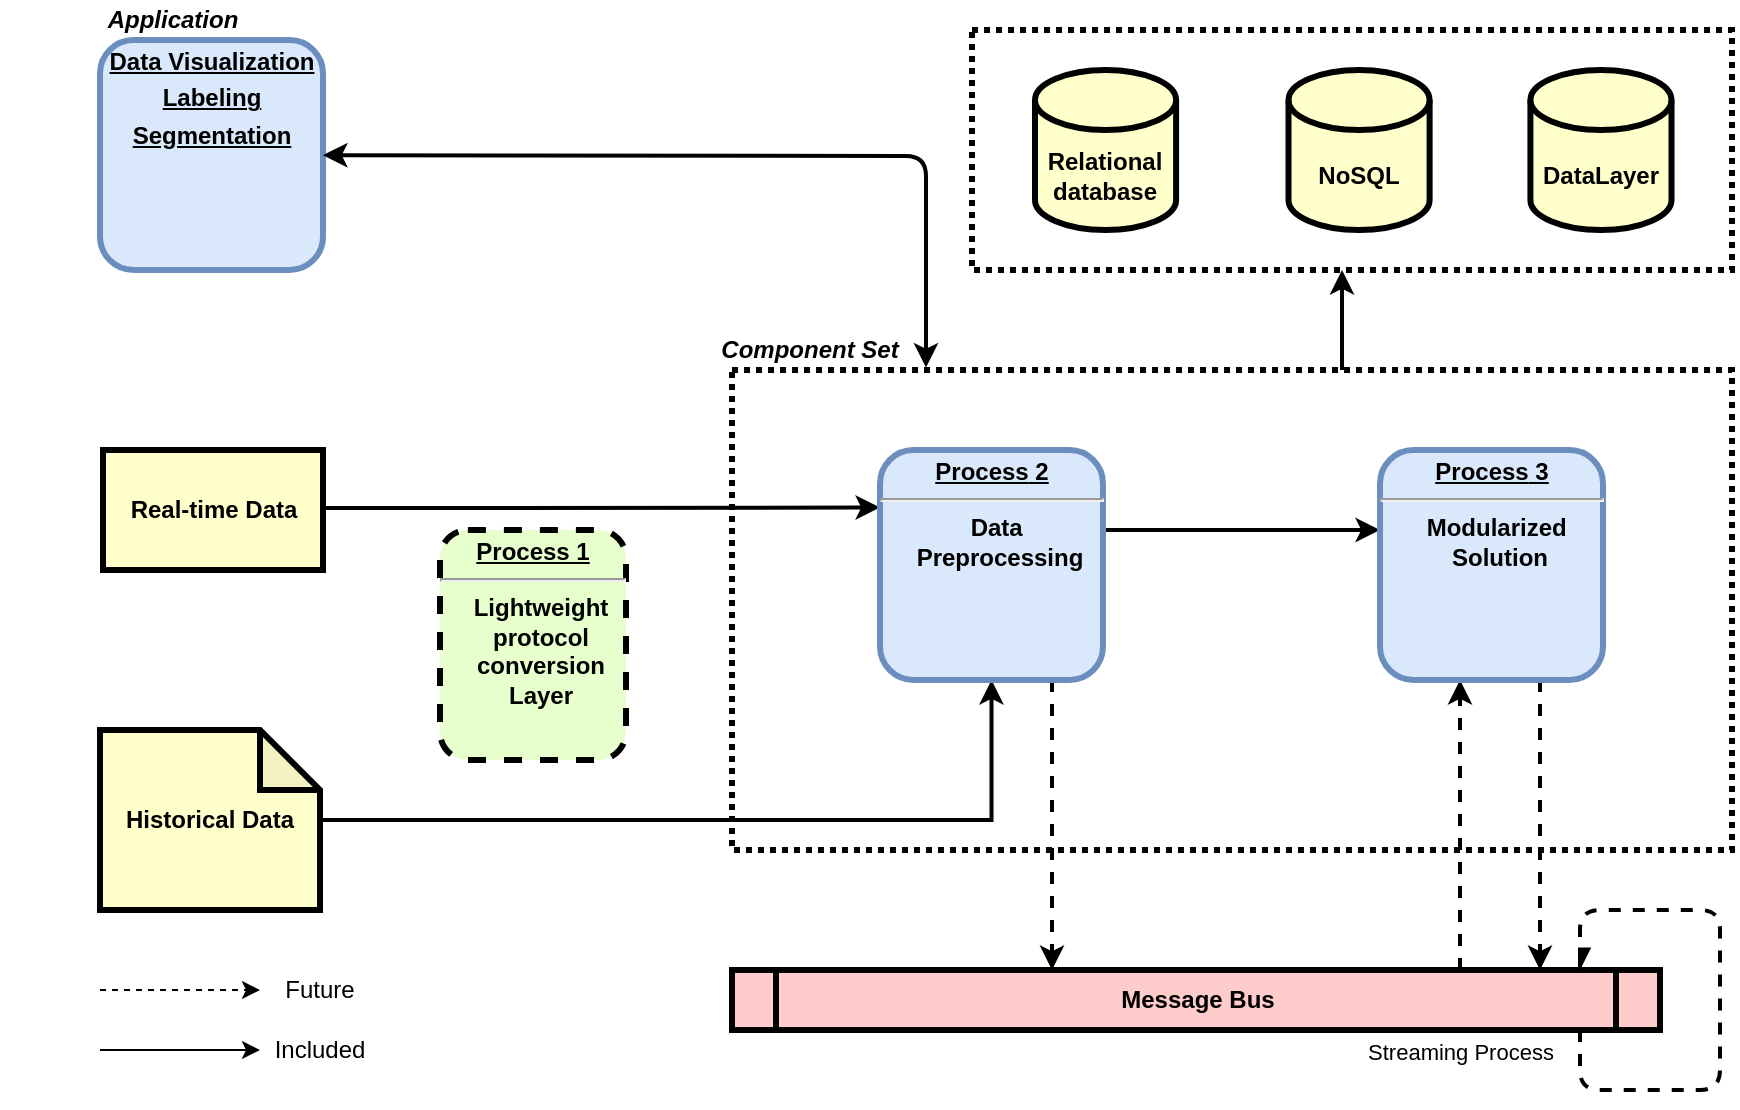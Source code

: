 <mxfile version="13.10.1" type="github">
  <diagram name="Page-1" id="c7558073-3199-34d8-9f00-42111426c3f3">
    <mxGraphModel dx="2248" dy="794" grid="1" gridSize="10" guides="1" tooltips="1" connect="1" arrows="1" fold="1" page="1" pageScale="1" pageWidth="826" pageHeight="1169" background="#ffffff" math="0" shadow="0">
      <root>
        <mxCell id="0" />
        <mxCell id="1" parent="0" />
        <mxCell id="O2RnvBktUuLIlnC_2o6k-5" style="edgeStyle=orthogonalEdgeStyle;rounded=1;sketch=0;jumpStyle=arc;orthogonalLoop=1;jettySize=auto;html=1;entryX=0.75;entryY=1;entryDx=0;entryDy=0;strokeWidth=2;exitX=0.81;exitY=0;exitDx=0;exitDy=0;exitPerimeter=0;" parent="1" edge="1">
          <mxGeometry relative="1" as="geometry">
            <mxPoint x="631" y="250" as="sourcePoint" />
            <mxPoint x="631" y="200" as="targetPoint" />
          </mxGeometry>
        </mxCell>
        <mxCell id="1v4hyU_0CHuTicEXj352-107" value="" style="rounded=0;whiteSpace=wrap;html=1;strokeWidth=3;dashed=1;gradientColor=#ffffff;dashPattern=1 1;" parent="1" vertex="1">
          <mxGeometry x="326" y="250" width="500" height="240" as="geometry" />
        </mxCell>
        <mxCell id="Ltf2Wpf82Mm3ao5a9Bto-3" style="edgeStyle=orthogonalEdgeStyle;rounded=0;orthogonalLoop=1;jettySize=auto;html=1;strokeWidth=2;entryX=0;entryY=0.25;entryDx=0;entryDy=0;" edge="1" parent="1" source="1v4hyU_0CHuTicEXj352-96" target="1v4hyU_0CHuTicEXj352-101">
          <mxGeometry relative="1" as="geometry">
            <Array as="points">
              <mxPoint x="200" y="319" />
              <mxPoint x="200" y="319" />
            </Array>
          </mxGeometry>
        </mxCell>
        <mxCell id="1v4hyU_0CHuTicEXj352-96" value="Real-time Data" style="whiteSpace=wrap;align=center;verticalAlign=middle;fontStyle=1;strokeWidth=3;fillColor=#FFFFCC" parent="1" vertex="1">
          <mxGeometry x="11.5" y="290" width="110" height="60" as="geometry" />
        </mxCell>
        <mxCell id="1v4hyU_0CHuTicEXj352-98" value="&lt;p style=&quot;margin: 0px ; margin-top: 4px ; text-align: center ; text-decoration: underline&quot;&gt;&lt;strong&gt;Process 1&lt;br&gt;&lt;/strong&gt;&lt;/p&gt;&lt;hr&gt;&lt;p style=&quot;margin: 0px ; margin-left: 8px&quot;&gt;Lightweight&lt;/p&gt;&lt;p style=&quot;margin: 0px ; margin-left: 8px&quot;&gt;protocol&lt;/p&gt;&lt;p style=&quot;margin: 0px ; margin-left: 8px&quot;&gt;conversion&lt;/p&gt;&lt;p style=&quot;margin: 0px ; margin-left: 8px&quot;&gt;Layer&lt;/p&gt;&lt;p style=&quot;margin: 0px ; margin-left: 8px&quot;&gt;&lt;br&gt;&lt;/p&gt;" style="verticalAlign=middle;align=center;overflow=fill;fontSize=12;fontFamily=Helvetica;html=1;rounded=1;fontStyle=1;strokeWidth=3;fillColor=#E6FFCC;dashed=1;" parent="1" vertex="1">
          <mxGeometry x="180" y="330" width="93" height="115" as="geometry" />
        </mxCell>
        <mxCell id="1v4hyU_0CHuTicEXj352-115" style="edgeStyle=orthogonalEdgeStyle;rounded=1;orthogonalLoop=1;jettySize=auto;html=1;dashed=1;strokeWidth=2;" parent="1" source="1v4hyU_0CHuTicEXj352-100" target="1v4hyU_0CHuTicEXj352-114" edge="1">
          <mxGeometry relative="1" as="geometry">
            <Array as="points">
              <mxPoint x="690" y="450" />
              <mxPoint x="690" y="450" />
            </Array>
          </mxGeometry>
        </mxCell>
        <mxCell id="1v4hyU_0CHuTicEXj352-100" value="Message Bus" style="shape=process;whiteSpace=wrap;align=center;verticalAlign=middle;size=0.048;fontStyle=1;strokeWidth=3;fillColor=#FFCCCC;" parent="1" vertex="1">
          <mxGeometry x="326" y="550" width="464" height="30" as="geometry" />
        </mxCell>
        <mxCell id="Ltf2Wpf82Mm3ao5a9Bto-4" style="edgeStyle=orthogonalEdgeStyle;rounded=0;orthogonalLoop=1;jettySize=auto;html=1;strokeWidth=2;" edge="1" parent="1" source="1v4hyU_0CHuTicEXj352-105" target="1v4hyU_0CHuTicEXj352-101">
          <mxGeometry relative="1" as="geometry" />
        </mxCell>
        <mxCell id="1v4hyU_0CHuTicEXj352-105" value="&lt;b&gt;Historical Data&lt;/b&gt;" style="shape=note;whiteSpace=wrap;html=1;backgroundOutline=1;darkOpacity=0.05;strokeWidth=3;fillColor=#FFFFCC;" parent="1" vertex="1">
          <mxGeometry x="10" y="430" width="110" height="90" as="geometry" />
        </mxCell>
        <mxCell id="1v4hyU_0CHuTicEXj352-113" style="edgeStyle=orthogonalEdgeStyle;rounded=1;orthogonalLoop=1;jettySize=auto;html=1;strokeWidth=2;dashed=1;" parent="1" source="1v4hyU_0CHuTicEXj352-101" target="1v4hyU_0CHuTicEXj352-100" edge="1">
          <mxGeometry relative="1" as="geometry">
            <Array as="points">
              <mxPoint x="486" y="440" />
              <mxPoint x="486" y="440" />
            </Array>
          </mxGeometry>
        </mxCell>
        <mxCell id="1v4hyU_0CHuTicEXj352-116" style="edgeStyle=orthogonalEdgeStyle;rounded=1;orthogonalLoop=1;jettySize=auto;html=1;strokeWidth=2;" parent="1" source="1v4hyU_0CHuTicEXj352-101" target="1v4hyU_0CHuTicEXj352-114" edge="1">
          <mxGeometry relative="1" as="geometry">
            <Array as="points">
              <mxPoint x="630" y="330" />
              <mxPoint x="630" y="330" />
            </Array>
          </mxGeometry>
        </mxCell>
        <mxCell id="1v4hyU_0CHuTicEXj352-101" value="&lt;p style=&quot;margin: 0px ; margin-top: 4px ; text-align: center ; text-decoration: underline&quot;&gt;&lt;strong&gt;&lt;strong&gt;Process&lt;/strong&gt; 2&lt;br&gt;&lt;/strong&gt;&lt;/p&gt;&lt;hr&gt;&lt;p style=&quot;margin: 0px ; margin-left: 8px&quot;&gt;Data&amp;nbsp;&lt;/p&gt;&lt;p style=&quot;margin: 0px ; margin-left: 8px&quot;&gt;Preprocessing&lt;/p&gt;" style="verticalAlign=middle;align=center;overflow=fill;fontSize=12;fontFamily=Helvetica;html=1;rounded=1;fontStyle=1;strokeWidth=3;fillColor=#dae8fc;strokeColor=#6c8ebf;" parent="1" vertex="1">
          <mxGeometry x="400" y="290" width="111.5" height="115" as="geometry" />
        </mxCell>
        <mxCell id="1v4hyU_0CHuTicEXj352-117" style="edgeStyle=orthogonalEdgeStyle;rounded=1;orthogonalLoop=1;jettySize=auto;html=1;strokeWidth=2;dashed=1;" parent="1" source="1v4hyU_0CHuTicEXj352-114" target="1v4hyU_0CHuTicEXj352-100" edge="1">
          <mxGeometry relative="1" as="geometry">
            <mxPoint x="670" y="560" as="targetPoint" />
            <Array as="points">
              <mxPoint x="730" y="460" />
              <mxPoint x="730" y="460" />
            </Array>
          </mxGeometry>
        </mxCell>
        <mxCell id="1v4hyU_0CHuTicEXj352-114" value="&lt;p style=&quot;margin: 0px ; margin-top: 4px ; text-align: center ; text-decoration: underline&quot;&gt;&lt;strong&gt;&lt;strong&gt;Process&lt;/strong&gt; 3&lt;br&gt;&lt;/strong&gt;&lt;/p&gt;&lt;hr&gt;&lt;p style=&quot;margin: 0px ; margin-left: 8px&quot;&gt;Modularized&amp;nbsp;&lt;/p&gt;&lt;p style=&quot;margin: 0px ; margin-left: 8px&quot;&gt;Solution&lt;/p&gt;" style="verticalAlign=middle;align=center;overflow=fill;fontSize=12;fontFamily=Helvetica;html=1;rounded=1;fontStyle=1;strokeWidth=3;fillColor=#dae8fc;strokeColor=#6c8ebf;" parent="1" vertex="1">
          <mxGeometry x="650" y="290" width="111.5" height="115" as="geometry" />
        </mxCell>
        <mxCell id="1v4hyU_0CHuTicEXj352-123" value="" style="group;dashed=1;dashPattern=1 1;" parent="1" vertex="1" connectable="0">
          <mxGeometry x="446" y="80" width="380" height="120" as="geometry" />
        </mxCell>
        <mxCell id="1v4hyU_0CHuTicEXj352-121" value="" style="rounded=0;whiteSpace=wrap;html=1;strokeWidth=3;dashed=1;dashPattern=1 1;" parent="1v4hyU_0CHuTicEXj352-123" vertex="1">
          <mxGeometry width="380" height="120" as="geometry" />
        </mxCell>
        <mxCell id="1v4hyU_0CHuTicEXj352-106" value="&lt;b&gt;Relational database&lt;/b&gt;" style="shape=cylinder3;whiteSpace=wrap;html=1;boundedLbl=1;backgroundOutline=1;size=15;strokeWidth=3;fillColor=#FFFFCC;" parent="1v4hyU_0CHuTicEXj352-123" vertex="1">
          <mxGeometry x="31.499" y="20" width="70.557" height="80" as="geometry" />
        </mxCell>
        <mxCell id="1v4hyU_0CHuTicEXj352-111" value="&lt;b&gt;NoSQL&lt;/b&gt;" style="shape=cylinder3;whiteSpace=wrap;html=1;boundedLbl=1;backgroundOutline=1;size=15;strokeWidth=3;fillColor=#FFFFCC;" parent="1v4hyU_0CHuTicEXj352-123" vertex="1">
          <mxGeometry x="158.249" y="20" width="70.557" height="80" as="geometry" />
        </mxCell>
        <mxCell id="1v4hyU_0CHuTicEXj352-122" value="&lt;b&gt;DataLayer&lt;/b&gt;" style="shape=cylinder3;whiteSpace=wrap;html=1;boundedLbl=1;backgroundOutline=1;size=15;strokeWidth=3;fillColor=#FFFFCC;" parent="1v4hyU_0CHuTicEXj352-123" vertex="1">
          <mxGeometry x="279.204" y="20" width="70.557" height="80" as="geometry" />
        </mxCell>
        <mxCell id="1v4hyU_0CHuTicEXj352-124" value="&lt;b&gt;&lt;i&gt;Component Set&lt;/i&gt;&lt;/b&gt;" style="text;html=1;strokeColor=none;fillColor=none;align=center;verticalAlign=middle;whiteSpace=wrap;rounded=0;dashed=1;dashPattern=1 4;" parent="1" vertex="1">
          <mxGeometry x="310" y="230" width="110" height="20" as="geometry" />
        </mxCell>
        <mxCell id="1v4hyU_0CHuTicEXj352-126" value="&lt;p style=&quot;margin: 0px ; margin-top: 4px ; text-align: center ; text-decoration: underline&quot;&gt;Data Visualization&lt;/p&gt;&lt;p style=&quot;margin: 0px ; margin-top: 4px ; text-align: center ; text-decoration: underline&quot;&gt;Labeling&lt;/p&gt;&lt;p style=&quot;margin: 0px ; margin-top: 4px ; text-align: center ; text-decoration: underline&quot;&gt;Segmentation&lt;/p&gt;" style="verticalAlign=middle;align=center;overflow=fill;fontSize=12;fontFamily=Helvetica;html=1;rounded=1;fontStyle=1;strokeWidth=3;fillColor=#dae8fc;strokeColor=#6c8ebf;" parent="1" vertex="1">
          <mxGeometry x="10" y="85" width="111.5" height="115" as="geometry" />
        </mxCell>
        <mxCell id="1v4hyU_0CHuTicEXj352-129" value="&lt;b&gt;&lt;i&gt;Application&lt;/i&gt;&lt;/b&gt;" style="text;html=1;strokeColor=none;fillColor=none;align=center;verticalAlign=middle;whiteSpace=wrap;rounded=0;dashed=1;dashPattern=1 4;" parent="1" vertex="1">
          <mxGeometry x="-40" y="65" width="172.5" height="20" as="geometry" />
        </mxCell>
        <mxCell id="O2RnvBktUuLIlnC_2o6k-7" value="" style="endArrow=classic;startArrow=classic;html=1;strokeWidth=2;strokeColor=none;" parent="1" source="1v4hyU_0CHuTicEXj352-105" target="1v4hyU_0CHuTicEXj352-101" edge="1">
          <mxGeometry width="50" height="50" relative="1" as="geometry">
            <mxPoint x="430" y="430" as="sourcePoint" />
            <mxPoint x="480" y="380" as="targetPoint" />
          </mxGeometry>
        </mxCell>
        <mxCell id="O2RnvBktUuLIlnC_2o6k-10" value="" style="endArrow=classic;startArrow=classic;html=1;strokeWidth=2;entryX=0.194;entryY=-0.005;entryDx=0;entryDy=0;entryPerimeter=0;" parent="1" source="1v4hyU_0CHuTicEXj352-126" target="1v4hyU_0CHuTicEXj352-107" edge="1">
          <mxGeometry width="50" height="50" relative="1" as="geometry">
            <mxPoint x="131.5" y="192.5" as="sourcePoint" />
            <mxPoint x="202.211" y="142.5" as="targetPoint" />
            <Array as="points">
              <mxPoint x="423" y="143" />
            </Array>
          </mxGeometry>
        </mxCell>
        <mxCell id="O2RnvBktUuLIlnC_2o6k-20" style="edgeStyle=orthogonalEdgeStyle;rounded=1;sketch=0;jumpStyle=arc;orthogonalLoop=1;jettySize=auto;html=1;endArrow=async;endFill=1;strokeWidth=2;dashed=1;" parent="1" edge="1">
          <mxGeometry relative="1" as="geometry">
            <mxPoint x="750" y="580" as="sourcePoint" />
            <mxPoint x="750" y="550" as="targetPoint" />
            <Array as="points">
              <mxPoint x="750" y="610" />
              <mxPoint x="820" y="610" />
              <mxPoint x="820" y="520" />
              <mxPoint x="750" y="520" />
            </Array>
          </mxGeometry>
        </mxCell>
        <mxCell id="O2RnvBktUuLIlnC_2o6k-21" value="Streaming Process" style="edgeLabel;html=1;align=center;verticalAlign=middle;resizable=0;points=[];" parent="O2RnvBktUuLIlnC_2o6k-20" vertex="1" connectable="0">
          <mxGeometry x="0.039" y="-2" relative="1" as="geometry">
            <mxPoint x="-132" y="31" as="offset" />
          </mxGeometry>
        </mxCell>
        <mxCell id="Ltf2Wpf82Mm3ao5a9Bto-1" value="" style="group" vertex="1" connectable="0" parent="1">
          <mxGeometry x="10" y="550" width="130" height="50" as="geometry" />
        </mxCell>
        <mxCell id="86zlqQ8TGqd8QCx5ZwGU-3" value="" style="endArrow=classic;html=1;" parent="Ltf2Wpf82Mm3ao5a9Bto-1" edge="1">
          <mxGeometry width="50" height="50" relative="1" as="geometry">
            <mxPoint y="40" as="sourcePoint" />
            <mxPoint x="80" y="40" as="targetPoint" />
          </mxGeometry>
        </mxCell>
        <mxCell id="86zlqQ8TGqd8QCx5ZwGU-4" value="" style="endArrow=classic;html=1;dashed=1;" parent="Ltf2Wpf82Mm3ao5a9Bto-1" edge="1">
          <mxGeometry width="50" height="50" relative="1" as="geometry">
            <mxPoint y="10" as="sourcePoint" />
            <mxPoint x="80" y="10" as="targetPoint" />
          </mxGeometry>
        </mxCell>
        <mxCell id="86zlqQ8TGqd8QCx5ZwGU-6" value="Future" style="text;html=1;strokeColor=none;fillColor=none;align=center;verticalAlign=middle;whiteSpace=wrap;rounded=0;" parent="Ltf2Wpf82Mm3ao5a9Bto-1" vertex="1">
          <mxGeometry x="90" width="40" height="20" as="geometry" />
        </mxCell>
        <mxCell id="86zlqQ8TGqd8QCx5ZwGU-7" value="Included" style="text;html=1;strokeColor=none;fillColor=none;align=center;verticalAlign=middle;whiteSpace=wrap;rounded=0;" parent="Ltf2Wpf82Mm3ao5a9Bto-1" vertex="1">
          <mxGeometry x="90" y="30" width="40" height="20" as="geometry" />
        </mxCell>
      </root>
    </mxGraphModel>
  </diagram>
</mxfile>
